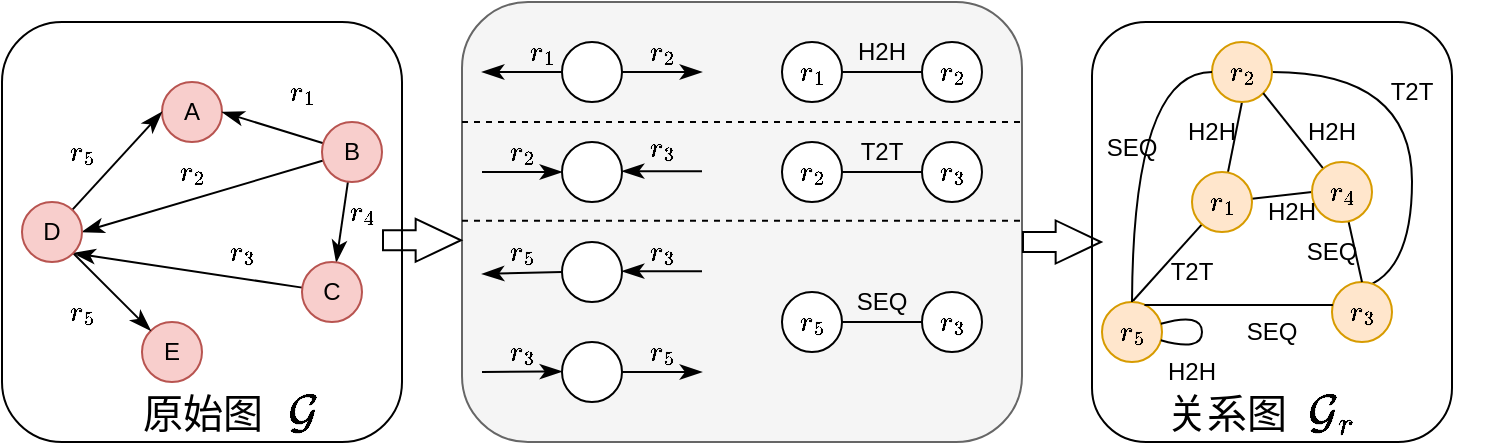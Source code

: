<mxfile version="26.2.4">
  <diagram name="第 1 页" id="AyyLHQCJ35BeyhHwehsR">
    <mxGraphModel dx="1379" dy="1456" grid="1" gridSize="10" guides="1" tooltips="1" connect="1" arrows="1" fold="1" page="0" pageScale="1" pageWidth="827" pageHeight="1169" math="1" shadow="0">
      <root>
        <mxCell id="0" />
        <mxCell id="1" parent="0" />
        <mxCell id="AXdwlv0kfo9XUWebcFwi-100" value="" style="rounded=1;whiteSpace=wrap;html=1;fontFamily=Helvetica;fontSize=12;fontColor=default;labelBackgroundColor=default;" vertex="1" parent="1">
          <mxGeometry x="435" y="-730" width="180" height="210" as="geometry" />
        </mxCell>
        <mxCell id="AXdwlv0kfo9XUWebcFwi-97" value="" style="rounded=1;whiteSpace=wrap;html=1;fontFamily=Helvetica;fontSize=12;fontColor=default;labelBackgroundColor=default;" vertex="1" parent="1">
          <mxGeometry x="-110" y="-730" width="200" height="210" as="geometry" />
        </mxCell>
        <mxCell id="AXdwlv0kfo9XUWebcFwi-90" value="" style="rounded=1;whiteSpace=wrap;html=1;fontFamily=Helvetica;fontSize=12;fontColor=#333333;labelBackgroundColor=default;fillColor=#f5f5f5;strokeColor=#666666;" vertex="1" parent="1">
          <mxGeometry x="120" y="-740" width="280" height="220" as="geometry" />
        </mxCell>
        <mxCell id="AXdwlv0kfo9XUWebcFwi-1" value="A" style="ellipse;whiteSpace=wrap;html=1;aspect=fixed;fillColor=#f8cecc;strokeColor=#b85450;" vertex="1" parent="1">
          <mxGeometry x="-30" y="-700" width="30" height="30" as="geometry" />
        </mxCell>
        <mxCell id="AXdwlv0kfo9XUWebcFwi-6" style="edgeStyle=none;curved=1;rounded=0;orthogonalLoop=1;jettySize=auto;html=1;entryX=1;entryY=0.5;entryDx=0;entryDy=0;fontSize=12;startSize=8;endSize=8;endArrow=classicThin;endFill=1;" edge="1" parent="1" source="AXdwlv0kfo9XUWebcFwi-2" target="AXdwlv0kfo9XUWebcFwi-1">
          <mxGeometry relative="1" as="geometry" />
        </mxCell>
        <mxCell id="AXdwlv0kfo9XUWebcFwi-8" style="edgeStyle=none;shape=connector;curved=1;rounded=0;orthogonalLoop=1;jettySize=auto;html=1;entryX=1;entryY=0.5;entryDx=0;entryDy=0;strokeColor=default;align=center;verticalAlign=middle;fontFamily=Helvetica;fontSize=12;fontColor=default;labelBackgroundColor=default;startSize=8;endArrow=classicThin;endFill=1;endSize=8;" edge="1" parent="1" source="AXdwlv0kfo9XUWebcFwi-2" target="AXdwlv0kfo9XUWebcFwi-5">
          <mxGeometry relative="1" as="geometry" />
        </mxCell>
        <mxCell id="AXdwlv0kfo9XUWebcFwi-10" style="edgeStyle=none;shape=connector;curved=1;rounded=0;orthogonalLoop=1;jettySize=auto;html=1;strokeColor=default;align=center;verticalAlign=middle;fontFamily=Helvetica;fontSize=12;fontColor=default;labelBackgroundColor=default;startSize=8;endArrow=classicThin;endFill=1;endSize=8;" edge="1" parent="1" source="AXdwlv0kfo9XUWebcFwi-2" target="AXdwlv0kfo9XUWebcFwi-3">
          <mxGeometry relative="1" as="geometry" />
        </mxCell>
        <mxCell id="AXdwlv0kfo9XUWebcFwi-2" value="B" style="ellipse;whiteSpace=wrap;html=1;aspect=fixed;fillColor=#f8cecc;strokeColor=#b85450;" vertex="1" parent="1">
          <mxGeometry x="50" y="-680" width="30" height="30" as="geometry" />
        </mxCell>
        <mxCell id="AXdwlv0kfo9XUWebcFwi-9" style="edgeStyle=none;shape=connector;curved=1;rounded=0;orthogonalLoop=1;jettySize=auto;html=1;entryX=1;entryY=1;entryDx=0;entryDy=0;strokeColor=default;align=center;verticalAlign=middle;fontFamily=Helvetica;fontSize=12;fontColor=default;labelBackgroundColor=default;startSize=8;endArrow=classicThin;endFill=1;endSize=8;" edge="1" parent="1" source="AXdwlv0kfo9XUWebcFwi-3" target="AXdwlv0kfo9XUWebcFwi-5">
          <mxGeometry relative="1" as="geometry" />
        </mxCell>
        <mxCell id="AXdwlv0kfo9XUWebcFwi-3" value="C" style="ellipse;whiteSpace=wrap;html=1;aspect=fixed;fillColor=#f8cecc;strokeColor=#b85450;" vertex="1" parent="1">
          <mxGeometry x="40" y="-610" width="30" height="30" as="geometry" />
        </mxCell>
        <mxCell id="AXdwlv0kfo9XUWebcFwi-4" value="E" style="ellipse;whiteSpace=wrap;html=1;aspect=fixed;fillColor=#f8cecc;strokeColor=#b85450;" vertex="1" parent="1">
          <mxGeometry x="-40" y="-580" width="30" height="30" as="geometry" />
        </mxCell>
        <mxCell id="AXdwlv0kfo9XUWebcFwi-7" style="edgeStyle=none;shape=connector;curved=1;rounded=0;orthogonalLoop=1;jettySize=auto;html=1;entryX=0;entryY=0.5;entryDx=0;entryDy=0;strokeColor=default;align=center;verticalAlign=middle;fontFamily=Helvetica;fontSize=12;fontColor=default;labelBackgroundColor=default;startSize=8;endArrow=classicThin;endFill=1;endSize=8;" edge="1" parent="1" source="AXdwlv0kfo9XUWebcFwi-5" target="AXdwlv0kfo9XUWebcFwi-1">
          <mxGeometry relative="1" as="geometry" />
        </mxCell>
        <mxCell id="AXdwlv0kfo9XUWebcFwi-11" style="edgeStyle=none;shape=connector;curved=1;rounded=0;orthogonalLoop=1;jettySize=auto;html=1;entryX=0;entryY=0;entryDx=0;entryDy=0;strokeColor=default;align=center;verticalAlign=middle;fontFamily=Helvetica;fontSize=12;fontColor=default;labelBackgroundColor=default;startSize=8;endArrow=classicThin;endFill=1;endSize=8;" edge="1" parent="1" source="AXdwlv0kfo9XUWebcFwi-5" target="AXdwlv0kfo9XUWebcFwi-4">
          <mxGeometry relative="1" as="geometry" />
        </mxCell>
        <mxCell id="AXdwlv0kfo9XUWebcFwi-5" value="D" style="ellipse;whiteSpace=wrap;html=1;aspect=fixed;fillColor=#f8cecc;strokeColor=#b85450;" vertex="1" parent="1">
          <mxGeometry x="-100" y="-640" width="30" height="30" as="geometry" />
        </mxCell>
        <mxCell id="AXdwlv0kfo9XUWebcFwi-13" value="$$r_1$$" style="text;html=1;align=center;verticalAlign=middle;whiteSpace=wrap;rounded=0;fontFamily=Helvetica;fontSize=12;fontColor=default;labelBackgroundColor=none;" vertex="1" parent="1">
          <mxGeometry x="10" y="-710" width="60" height="30" as="geometry" />
        </mxCell>
        <mxCell id="AXdwlv0kfo9XUWebcFwi-14" value="$$r_2$$" style="text;html=1;align=center;verticalAlign=middle;whiteSpace=wrap;rounded=0;fontFamily=Helvetica;fontSize=12;fontColor=default;labelBackgroundColor=none;" vertex="1" parent="1">
          <mxGeometry x="-45" y="-670" width="60" height="30" as="geometry" />
        </mxCell>
        <mxCell id="AXdwlv0kfo9XUWebcFwi-15" value="$$r_3$$" style="text;html=1;align=center;verticalAlign=middle;whiteSpace=wrap;rounded=0;fontFamily=Helvetica;fontSize=12;fontColor=default;labelBackgroundColor=none;" vertex="1" parent="1">
          <mxGeometry x="-20" y="-630" width="60" height="30" as="geometry" />
        </mxCell>
        <mxCell id="AXdwlv0kfo9XUWebcFwi-16" value="$$r_5$$" style="text;html=1;align=center;verticalAlign=middle;whiteSpace=wrap;rounded=0;fontFamily=Helvetica;fontSize=12;fontColor=default;labelBackgroundColor=none;" vertex="1" parent="1">
          <mxGeometry x="-100" y="-680" width="60" height="30" as="geometry" />
        </mxCell>
        <mxCell id="AXdwlv0kfo9XUWebcFwi-17" value="$$r_5$$" style="text;html=1;align=center;verticalAlign=middle;whiteSpace=wrap;rounded=0;fontFamily=Helvetica;fontSize=12;fontColor=default;labelBackgroundColor=none;" vertex="1" parent="1">
          <mxGeometry x="-100" y="-600" width="60" height="30" as="geometry" />
        </mxCell>
        <mxCell id="AXdwlv0kfo9XUWebcFwi-19" style="edgeStyle=none;shape=connector;curved=1;rounded=0;orthogonalLoop=1;jettySize=auto;html=1;strokeColor=default;align=center;verticalAlign=middle;fontFamily=Helvetica;fontSize=12;fontColor=default;labelBackgroundColor=default;startSize=8;endArrow=classicThin;endFill=1;endSize=8;" edge="1" parent="1" source="AXdwlv0kfo9XUWebcFwi-18">
          <mxGeometry relative="1" as="geometry">
            <mxPoint x="130" y="-705" as="targetPoint" />
          </mxGeometry>
        </mxCell>
        <mxCell id="AXdwlv0kfo9XUWebcFwi-20" style="edgeStyle=none;shape=connector;curved=1;rounded=0;orthogonalLoop=1;jettySize=auto;html=1;strokeColor=default;align=center;verticalAlign=middle;fontFamily=Helvetica;fontSize=12;fontColor=default;labelBackgroundColor=default;startSize=8;endArrow=classicThin;endFill=1;endSize=8;" edge="1" parent="1" source="AXdwlv0kfo9XUWebcFwi-18">
          <mxGeometry relative="1" as="geometry">
            <mxPoint x="240" y="-705" as="targetPoint" />
          </mxGeometry>
        </mxCell>
        <mxCell id="AXdwlv0kfo9XUWebcFwi-18" value="" style="ellipse;whiteSpace=wrap;html=1;aspect=fixed;fontFamily=Helvetica;fontSize=12;fontColor=default;labelBackgroundColor=default;" vertex="1" parent="1">
          <mxGeometry x="170" y="-720" width="30" height="30" as="geometry" />
        </mxCell>
        <mxCell id="AXdwlv0kfo9XUWebcFwi-21" value="$$r_1$$" style="text;html=1;align=center;verticalAlign=middle;whiteSpace=wrap;rounded=0;fontFamily=Helvetica;fontSize=12;fontColor=default;labelBackgroundColor=none;" vertex="1" parent="1">
          <mxGeometry x="130" y="-730" width="60" height="30" as="geometry" />
        </mxCell>
        <mxCell id="AXdwlv0kfo9XUWebcFwi-22" value="$$r_2$$" style="text;html=1;align=center;verticalAlign=middle;whiteSpace=wrap;rounded=0;fontFamily=Helvetica;fontSize=12;fontColor=default;labelBackgroundColor=none;" vertex="1" parent="1">
          <mxGeometry x="190" y="-730" width="60" height="30" as="geometry" />
        </mxCell>
        <mxCell id="AXdwlv0kfo9XUWebcFwi-24" style="edgeStyle=none;shape=connector;curved=1;rounded=0;orthogonalLoop=1;jettySize=auto;html=1;strokeColor=default;align=center;verticalAlign=middle;fontFamily=Helvetica;fontSize=12;fontColor=default;labelBackgroundColor=default;startSize=8;endArrow=classicThin;endFill=1;endSize=8;" edge="1" parent="1">
          <mxGeometry relative="1" as="geometry">
            <mxPoint x="200" y="-655.43" as="targetPoint" />
            <mxPoint x="240" y="-655.43" as="sourcePoint" />
          </mxGeometry>
        </mxCell>
        <mxCell id="AXdwlv0kfo9XUWebcFwi-25" value="" style="ellipse;whiteSpace=wrap;html=1;aspect=fixed;fontFamily=Helvetica;fontSize=12;fontColor=default;labelBackgroundColor=default;" vertex="1" parent="1">
          <mxGeometry x="170" y="-670" width="30" height="30" as="geometry" />
        </mxCell>
        <mxCell id="AXdwlv0kfo9XUWebcFwi-26" value="$$r_2$$" style="text;html=1;align=center;verticalAlign=middle;whiteSpace=wrap;rounded=0;fontFamily=Helvetica;fontSize=12;fontColor=default;labelBackgroundColor=none;" vertex="1" parent="1">
          <mxGeometry x="120" y="-680" width="60" height="30" as="geometry" />
        </mxCell>
        <mxCell id="AXdwlv0kfo9XUWebcFwi-27" value="$$r_3$$" style="text;html=1;align=center;verticalAlign=middle;whiteSpace=wrap;rounded=0;fontFamily=Helvetica;fontSize=12;fontColor=default;labelBackgroundColor=none;" vertex="1" parent="1">
          <mxGeometry x="190" y="-680" width="60" height="25" as="geometry" />
        </mxCell>
        <mxCell id="AXdwlv0kfo9XUWebcFwi-28" style="edgeStyle=none;shape=connector;curved=1;rounded=0;orthogonalLoop=1;jettySize=auto;html=1;strokeColor=default;align=center;verticalAlign=middle;fontFamily=Helvetica;fontSize=12;fontColor=default;labelBackgroundColor=default;startSize=8;endArrow=classicThin;endFill=1;endSize=8;entryX=0;entryY=0.5;entryDx=0;entryDy=0;" edge="1" parent="1" target="AXdwlv0kfo9XUWebcFwi-25">
          <mxGeometry relative="1" as="geometry">
            <mxPoint x="80" y="-620" as="targetPoint" />
            <mxPoint x="130" y="-655" as="sourcePoint" />
          </mxGeometry>
        </mxCell>
        <mxCell id="AXdwlv0kfo9XUWebcFwi-29" style="edgeStyle=none;shape=connector;curved=1;rounded=0;orthogonalLoop=1;jettySize=auto;html=1;strokeColor=default;align=center;verticalAlign=middle;fontFamily=Helvetica;fontSize=12;fontColor=default;labelBackgroundColor=default;startSize=8;endArrow=classicThin;endFill=1;endSize=8;" edge="1" parent="1">
          <mxGeometry relative="1" as="geometry">
            <mxPoint x="200" y="-605.43" as="targetPoint" />
            <mxPoint x="240" y="-605.43" as="sourcePoint" />
          </mxGeometry>
        </mxCell>
        <mxCell id="AXdwlv0kfo9XUWebcFwi-30" value="" style="ellipse;whiteSpace=wrap;html=1;aspect=fixed;fontFamily=Helvetica;fontSize=12;fontColor=default;labelBackgroundColor=default;" vertex="1" parent="1">
          <mxGeometry x="170" y="-620" width="30" height="30" as="geometry" />
        </mxCell>
        <mxCell id="AXdwlv0kfo9XUWebcFwi-31" value="$$r_5$$" style="text;html=1;align=center;verticalAlign=middle;whiteSpace=wrap;rounded=0;fontFamily=Helvetica;fontSize=12;fontColor=default;labelBackgroundColor=none;" vertex="1" parent="1">
          <mxGeometry x="120" y="-630" width="60" height="30" as="geometry" />
        </mxCell>
        <mxCell id="AXdwlv0kfo9XUWebcFwi-32" value="$$r_3$$" style="text;html=1;align=center;verticalAlign=middle;whiteSpace=wrap;rounded=0;fontFamily=Helvetica;fontSize=12;fontColor=default;labelBackgroundColor=none;" vertex="1" parent="1">
          <mxGeometry x="190" y="-630" width="60" height="30" as="geometry" />
        </mxCell>
        <mxCell id="AXdwlv0kfo9XUWebcFwi-33" style="edgeStyle=none;shape=connector;curved=1;rounded=0;orthogonalLoop=1;jettySize=auto;html=1;strokeColor=default;align=center;verticalAlign=middle;fontFamily=Helvetica;fontSize=12;fontColor=default;labelBackgroundColor=default;startSize=8;endArrow=classicThin;endFill=1;endSize=8;exitX=0;exitY=0.5;exitDx=0;exitDy=0;" edge="1" parent="1" source="AXdwlv0kfo9XUWebcFwi-30">
          <mxGeometry relative="1" as="geometry">
            <mxPoint x="130" y="-604" as="targetPoint" />
            <mxPoint x="180" y="-580" as="sourcePoint" />
          </mxGeometry>
        </mxCell>
        <mxCell id="AXdwlv0kfo9XUWebcFwi-34" style="edgeStyle=none;shape=connector;curved=1;rounded=0;orthogonalLoop=1;jettySize=auto;html=1;strokeColor=default;align=center;verticalAlign=middle;fontFamily=Helvetica;fontSize=12;fontColor=default;labelBackgroundColor=default;startSize=8;endArrow=classicThin;endFill=1;endSize=8;exitX=1;exitY=0.5;exitDx=0;exitDy=0;" edge="1" parent="1" source="AXdwlv0kfo9XUWebcFwi-35">
          <mxGeometry relative="1" as="geometry">
            <mxPoint x="240" y="-555" as="targetPoint" />
            <mxPoint x="300" y="-555.43" as="sourcePoint" />
          </mxGeometry>
        </mxCell>
        <mxCell id="AXdwlv0kfo9XUWebcFwi-35" value="" style="ellipse;whiteSpace=wrap;html=1;aspect=fixed;fontFamily=Helvetica;fontSize=12;fontColor=default;labelBackgroundColor=default;" vertex="1" parent="1">
          <mxGeometry x="170" y="-570" width="30" height="30" as="geometry" />
        </mxCell>
        <mxCell id="AXdwlv0kfo9XUWebcFwi-36" value="$$r_3$$" style="text;html=1;align=center;verticalAlign=middle;whiteSpace=wrap;rounded=0;fontFamily=Helvetica;fontSize=12;fontColor=default;labelBackgroundColor=none;" vertex="1" parent="1">
          <mxGeometry x="120" y="-580" width="60" height="30" as="geometry" />
        </mxCell>
        <mxCell id="AXdwlv0kfo9XUWebcFwi-37" value="$$r_5$$" style="text;html=1;align=center;verticalAlign=middle;whiteSpace=wrap;rounded=0;fontFamily=Helvetica;fontSize=12;fontColor=default;labelBackgroundColor=none;" vertex="1" parent="1">
          <mxGeometry x="190" y="-580" width="60" height="30" as="geometry" />
        </mxCell>
        <mxCell id="AXdwlv0kfo9XUWebcFwi-38" style="edgeStyle=none;shape=connector;curved=1;rounded=0;orthogonalLoop=1;jettySize=auto;html=1;strokeColor=default;align=center;verticalAlign=middle;fontFamily=Helvetica;fontSize=12;fontColor=default;labelBackgroundColor=default;startSize=8;endArrow=classicThin;endFill=1;endSize=8;entryX=0.042;entryY=0.862;entryDx=0;entryDy=0;entryPerimeter=0;" edge="1" parent="1">
          <mxGeometry relative="1" as="geometry">
            <mxPoint x="170.0" y="-555.24" as="targetPoint" />
            <mxPoint x="130" y="-555" as="sourcePoint" />
          </mxGeometry>
        </mxCell>
        <mxCell id="AXdwlv0kfo9XUWebcFwi-39" value="$$r_4$$" style="text;html=1;align=center;verticalAlign=middle;whiteSpace=wrap;rounded=0;fontFamily=Helvetica;fontSize=12;fontColor=default;labelBackgroundColor=none;" vertex="1" parent="1">
          <mxGeometry x="40" y="-650" width="60" height="30" as="geometry" />
        </mxCell>
        <mxCell id="AXdwlv0kfo9XUWebcFwi-50" style="edgeStyle=none;shape=connector;curved=1;rounded=0;orthogonalLoop=1;jettySize=auto;html=1;entryX=0;entryY=0.5;entryDx=0;entryDy=0;strokeColor=default;align=center;verticalAlign=middle;fontFamily=Helvetica;fontSize=12;fontColor=default;labelBackgroundColor=default;startSize=8;endArrow=none;endFill=1;endSize=8;startFill=0;" edge="1" parent="1" source="AXdwlv0kfo9XUWebcFwi-41" target="AXdwlv0kfo9XUWebcFwi-43">
          <mxGeometry relative="1" as="geometry" />
        </mxCell>
        <mxCell id="AXdwlv0kfo9XUWebcFwi-41" value="&lt;span&gt;$$r_1$$&lt;/span&gt;" style="ellipse;whiteSpace=wrap;html=1;aspect=fixed;fontFamily=Helvetica;fontSize=12;fontColor=default;labelBackgroundColor=none;" vertex="1" parent="1">
          <mxGeometry x="280" y="-720" width="30" height="30" as="geometry" />
        </mxCell>
        <mxCell id="AXdwlv0kfo9XUWebcFwi-43" value="&lt;span&gt;$$r_2$$&lt;/span&gt;" style="ellipse;whiteSpace=wrap;html=1;aspect=fixed;fontFamily=Helvetica;fontSize=12;fontColor=default;labelBackgroundColor=none;" vertex="1" parent="1">
          <mxGeometry x="350" y="-720" width="30" height="30" as="geometry" />
        </mxCell>
        <mxCell id="AXdwlv0kfo9XUWebcFwi-51" style="edgeStyle=none;shape=connector;curved=1;rounded=0;orthogonalLoop=1;jettySize=auto;html=1;entryX=0;entryY=0.5;entryDx=0;entryDy=0;strokeColor=default;align=center;verticalAlign=middle;fontFamily=Helvetica;fontSize=12;fontColor=default;labelBackgroundColor=default;startSize=8;endArrow=none;endFill=1;endSize=8;startFill=0;" edge="1" parent="1" source="AXdwlv0kfo9XUWebcFwi-44" target="AXdwlv0kfo9XUWebcFwi-45">
          <mxGeometry relative="1" as="geometry" />
        </mxCell>
        <mxCell id="AXdwlv0kfo9XUWebcFwi-44" value="&lt;span&gt;$$r_2$$&lt;/span&gt;" style="ellipse;whiteSpace=wrap;html=1;aspect=fixed;fontFamily=Helvetica;fontSize=12;fontColor=default;labelBackgroundColor=none;" vertex="1" parent="1">
          <mxGeometry x="280" y="-670" width="30" height="30" as="geometry" />
        </mxCell>
        <mxCell id="AXdwlv0kfo9XUWebcFwi-45" value="&lt;span&gt;$$r_3$$&lt;/span&gt;" style="ellipse;whiteSpace=wrap;html=1;aspect=fixed;fontFamily=Helvetica;fontSize=12;fontColor=default;labelBackgroundColor=none;" vertex="1" parent="1">
          <mxGeometry x="350" y="-670" width="30" height="30" as="geometry" />
        </mxCell>
        <mxCell id="AXdwlv0kfo9XUWebcFwi-52" style="edgeStyle=none;shape=connector;curved=1;rounded=0;orthogonalLoop=1;jettySize=auto;html=1;strokeColor=default;align=center;verticalAlign=middle;fontFamily=Helvetica;fontSize=12;fontColor=default;labelBackgroundColor=default;startSize=8;endArrow=none;endFill=1;endSize=8;startFill=0;" edge="1" parent="1" source="AXdwlv0kfo9XUWebcFwi-46" target="AXdwlv0kfo9XUWebcFwi-47">
          <mxGeometry relative="1" as="geometry" />
        </mxCell>
        <mxCell id="AXdwlv0kfo9XUWebcFwi-46" value="&lt;span&gt;$$r_5$$&lt;/span&gt;" style="ellipse;whiteSpace=wrap;html=1;aspect=fixed;fontFamily=Helvetica;fontSize=12;fontColor=default;labelBackgroundColor=none;" vertex="1" parent="1">
          <mxGeometry x="280" y="-595" width="30" height="30" as="geometry" />
        </mxCell>
        <mxCell id="AXdwlv0kfo9XUWebcFwi-47" value="&lt;span&gt;$$r_3$$&lt;/span&gt;" style="ellipse;whiteSpace=wrap;html=1;aspect=fixed;fontFamily=Helvetica;fontSize=12;fontColor=default;labelBackgroundColor=none;" vertex="1" parent="1">
          <mxGeometry x="350" y="-595" width="30" height="30" as="geometry" />
        </mxCell>
        <mxCell id="AXdwlv0kfo9XUWebcFwi-54" value="H2H" style="text;html=1;align=center;verticalAlign=middle;whiteSpace=wrap;rounded=0;fontFamily=Helvetica;fontSize=12;fontColor=default;labelBackgroundColor=none;" vertex="1" parent="1">
          <mxGeometry x="300" y="-730" width="60" height="30" as="geometry" />
        </mxCell>
        <mxCell id="AXdwlv0kfo9XUWebcFwi-55" value="T2T" style="text;html=1;align=center;verticalAlign=middle;whiteSpace=wrap;rounded=0;fontFamily=Helvetica;fontSize=12;fontColor=default;labelBackgroundColor=none;" vertex="1" parent="1">
          <mxGeometry x="300" y="-680" width="60" height="30" as="geometry" />
        </mxCell>
        <mxCell id="AXdwlv0kfo9XUWebcFwi-56" value="SEQ" style="text;html=1;align=center;verticalAlign=middle;whiteSpace=wrap;rounded=0;fontFamily=Helvetica;fontSize=12;fontColor=default;labelBackgroundColor=none;" vertex="1" parent="1">
          <mxGeometry x="300" y="-605" width="60" height="30" as="geometry" />
        </mxCell>
        <mxCell id="AXdwlv0kfo9XUWebcFwi-83" style="shape=connector;rounded=0;orthogonalLoop=1;jettySize=auto;html=1;strokeColor=default;align=center;verticalAlign=middle;fontFamily=Helvetica;fontSize=12;fontColor=default;labelBackgroundColor=default;startFill=0;startSize=8;endArrow=none;endFill=1;endSize=8;" edge="1" parent="1" source="AXdwlv0kfo9XUWebcFwi-58">
          <mxGeometry relative="1" as="geometry">
            <mxPoint x="455" y="-590" as="targetPoint" />
          </mxGeometry>
        </mxCell>
        <mxCell id="AXdwlv0kfo9XUWebcFwi-84" style="shape=connector;rounded=0;orthogonalLoop=1;jettySize=auto;html=1;entryX=0.5;entryY=1;entryDx=0;entryDy=0;strokeColor=default;align=center;verticalAlign=middle;fontFamily=Helvetica;fontSize=12;fontColor=default;labelBackgroundColor=default;startFill=0;startSize=8;endArrow=none;endFill=1;endSize=8;" edge="1" parent="1" source="AXdwlv0kfo9XUWebcFwi-58" target="AXdwlv0kfo9XUWebcFwi-59">
          <mxGeometry relative="1" as="geometry" />
        </mxCell>
        <mxCell id="AXdwlv0kfo9XUWebcFwi-85" style="shape=connector;rounded=0;orthogonalLoop=1;jettySize=auto;html=1;entryX=0;entryY=0.5;entryDx=0;entryDy=0;strokeColor=default;align=center;verticalAlign=middle;fontFamily=Helvetica;fontSize=12;fontColor=default;labelBackgroundColor=default;startFill=0;startSize=8;endArrow=none;endFill=1;endSize=8;" edge="1" parent="1" source="AXdwlv0kfo9XUWebcFwi-58" target="AXdwlv0kfo9XUWebcFwi-62">
          <mxGeometry relative="1" as="geometry" />
        </mxCell>
        <mxCell id="AXdwlv0kfo9XUWebcFwi-58" value="&lt;span&gt;$$r_1$$&lt;/span&gt;" style="ellipse;whiteSpace=wrap;html=1;aspect=fixed;fontFamily=Helvetica;fontSize=12;labelBackgroundColor=none;fillColor=#ffe6cc;strokeColor=#d79b00;" vertex="1" parent="1">
          <mxGeometry x="485" y="-655" width="30" height="30" as="geometry" />
        </mxCell>
        <mxCell id="AXdwlv0kfo9XUWebcFwi-67" style="edgeStyle=orthogonalEdgeStyle;shape=connector;curved=1;rounded=0;orthogonalLoop=1;jettySize=auto;html=1;entryX=0;entryY=0;entryDx=0;entryDy=0;strokeColor=default;align=center;verticalAlign=middle;fontFamily=Helvetica;fontSize=12;fontColor=default;labelBackgroundColor=default;startFill=0;startSize=8;endArrow=none;endFill=1;endSize=8;" edge="1" parent="1" source="AXdwlv0kfo9XUWebcFwi-59" target="AXdwlv0kfo9XUWebcFwi-60">
          <mxGeometry relative="1" as="geometry">
            <Array as="points">
              <mxPoint x="595" y="-705" />
              <mxPoint x="595" y="-596" />
            </Array>
          </mxGeometry>
        </mxCell>
        <mxCell id="AXdwlv0kfo9XUWebcFwi-59" value="&lt;span&gt;$$r_2$$&lt;/span&gt;" style="ellipse;whiteSpace=wrap;html=1;aspect=fixed;fontFamily=Helvetica;fontSize=12;labelBackgroundColor=none;fillColor=#ffe6cc;strokeColor=#d79b00;" vertex="1" parent="1">
          <mxGeometry x="495" y="-720" width="30" height="30" as="geometry" />
        </mxCell>
        <mxCell id="AXdwlv0kfo9XUWebcFwi-60" value="&lt;span&gt;$$r_3$$&lt;/span&gt;" style="ellipse;whiteSpace=wrap;html=1;aspect=fixed;fontFamily=Helvetica;fontSize=12;labelBackgroundColor=none;fillColor=#ffe6cc;strokeColor=#d79b00;" vertex="1" parent="1">
          <mxGeometry x="555" y="-600" width="30" height="30" as="geometry" />
        </mxCell>
        <mxCell id="AXdwlv0kfo9XUWebcFwi-73" style="edgeStyle=orthogonalEdgeStyle;shape=connector;curved=1;rounded=0;orthogonalLoop=1;jettySize=auto;html=1;strokeColor=default;align=center;verticalAlign=middle;fontFamily=Helvetica;fontSize=12;fontColor=default;labelBackgroundColor=default;startFill=0;startSize=8;endArrow=none;endFill=1;endSize=8;entryX=0.5;entryY=1;entryDx=0;entryDy=0;exitX=1;exitY=0.5;exitDx=0;exitDy=0;" edge="1" parent="1" source="AXdwlv0kfo9XUWebcFwi-61" target="AXdwlv0kfo9XUWebcFwi-61">
          <mxGeometry relative="1" as="geometry">
            <mxPoint x="515" y="-530" as="targetPoint" />
          </mxGeometry>
        </mxCell>
        <mxCell id="AXdwlv0kfo9XUWebcFwi-61" value="&lt;span&gt;$$r_5$$&lt;/span&gt;" style="ellipse;whiteSpace=wrap;html=1;aspect=fixed;fontFamily=Helvetica;fontSize=12;labelBackgroundColor=none;fillColor=#ffe6cc;strokeColor=#d79b00;" vertex="1" parent="1">
          <mxGeometry x="440" y="-590" width="30" height="30" as="geometry" />
        </mxCell>
        <mxCell id="AXdwlv0kfo9XUWebcFwi-86" style="edgeStyle=none;shape=connector;rounded=0;orthogonalLoop=1;jettySize=auto;html=1;entryX=1;entryY=1;entryDx=0;entryDy=0;strokeColor=default;align=center;verticalAlign=middle;fontFamily=Helvetica;fontSize=12;fontColor=default;labelBackgroundColor=default;startFill=0;startSize=8;endArrow=none;endFill=1;endSize=8;" edge="1" parent="1" source="AXdwlv0kfo9XUWebcFwi-62" target="AXdwlv0kfo9XUWebcFwi-59">
          <mxGeometry relative="1" as="geometry" />
        </mxCell>
        <mxCell id="AXdwlv0kfo9XUWebcFwi-87" style="edgeStyle=none;shape=connector;rounded=0;orthogonalLoop=1;jettySize=auto;html=1;entryX=0.5;entryY=0;entryDx=0;entryDy=0;strokeColor=default;align=center;verticalAlign=middle;fontFamily=Helvetica;fontSize=12;fontColor=default;labelBackgroundColor=default;startFill=0;startSize=8;endArrow=none;endFill=1;endSize=8;" edge="1" parent="1" source="AXdwlv0kfo9XUWebcFwi-62" target="AXdwlv0kfo9XUWebcFwi-60">
          <mxGeometry relative="1" as="geometry" />
        </mxCell>
        <mxCell id="AXdwlv0kfo9XUWebcFwi-62" value="&lt;span&gt;$$r_4$$&lt;/span&gt;" style="ellipse;whiteSpace=wrap;html=1;aspect=fixed;fontFamily=Helvetica;fontSize=12;labelBackgroundColor=none;fillColor=#ffe6cc;strokeColor=#d79b00;" vertex="1" parent="1">
          <mxGeometry x="545" y="-660" width="30" height="30" as="geometry" />
        </mxCell>
        <mxCell id="AXdwlv0kfo9XUWebcFwi-66" value="SEQ" style="text;html=1;align=center;verticalAlign=middle;whiteSpace=wrap;rounded=0;fontFamily=Helvetica;fontSize=12;fontColor=default;labelBackgroundColor=none;" vertex="1" parent="1">
          <mxGeometry x="525" y="-630" width="60" height="30" as="geometry" />
        </mxCell>
        <mxCell id="AXdwlv0kfo9XUWebcFwi-68" value="T2T" style="text;html=1;align=center;verticalAlign=middle;whiteSpace=wrap;rounded=0;fontFamily=Helvetica;fontSize=12;fontColor=default;labelBackgroundColor=none;" vertex="1" parent="1">
          <mxGeometry x="455" y="-620" width="60" height="30" as="geometry" />
        </mxCell>
        <mxCell id="AXdwlv0kfo9XUWebcFwi-70" value="SEQ" style="text;html=1;align=center;verticalAlign=middle;whiteSpace=wrap;rounded=0;fontFamily=Helvetica;fontSize=12;fontColor=default;labelBackgroundColor=none;" vertex="1" parent="1">
          <mxGeometry x="495" y="-590" width="60" height="30" as="geometry" />
        </mxCell>
        <mxCell id="AXdwlv0kfo9XUWebcFwi-71" style="edgeStyle=orthogonalEdgeStyle;shape=connector;curved=1;rounded=0;orthogonalLoop=1;jettySize=auto;html=1;strokeColor=default;align=center;verticalAlign=middle;fontFamily=Helvetica;fontSize=12;fontColor=default;labelBackgroundColor=default;startFill=0;startSize=8;endArrow=none;endFill=1;endSize=8;" edge="1" parent="1" source="AXdwlv0kfo9XUWebcFwi-59">
          <mxGeometry relative="1" as="geometry">
            <mxPoint x="455" y="-590" as="targetPoint" />
          </mxGeometry>
        </mxCell>
        <mxCell id="AXdwlv0kfo9XUWebcFwi-72" value="SEQ" style="text;html=1;align=center;verticalAlign=middle;whiteSpace=wrap;rounded=0;fontFamily=Helvetica;fontSize=12;fontColor=default;labelBackgroundColor=none;" vertex="1" parent="1">
          <mxGeometry x="425" y="-682.5" width="60" height="30" as="geometry" />
        </mxCell>
        <mxCell id="AXdwlv0kfo9XUWebcFwi-74" style="edgeStyle=none;shape=connector;curved=1;rounded=0;orthogonalLoop=1;jettySize=auto;html=1;strokeColor=default;align=center;verticalAlign=middle;fontFamily=Helvetica;fontSize=12;fontColor=default;labelBackgroundColor=default;startFill=0;startSize=8;endArrow=none;endFill=1;endSize=8;" edge="1" parent="1" source="AXdwlv0kfo9XUWebcFwi-61" target="AXdwlv0kfo9XUWebcFwi-61">
          <mxGeometry relative="1" as="geometry" />
        </mxCell>
        <mxCell id="AXdwlv0kfo9XUWebcFwi-75" value="H2H" style="text;html=1;align=center;verticalAlign=middle;whiteSpace=wrap;rounded=0;fontFamily=Helvetica;fontSize=12;fontColor=default;labelBackgroundColor=none;" vertex="1" parent="1">
          <mxGeometry x="455" y="-570" width="60" height="30" as="geometry" />
        </mxCell>
        <mxCell id="AXdwlv0kfo9XUWebcFwi-76" style="edgeStyle=orthogonalEdgeStyle;shape=connector;curved=1;rounded=0;orthogonalLoop=1;jettySize=auto;html=1;entryX=0.707;entryY=0.048;entryDx=0;entryDy=0;entryPerimeter=0;strokeColor=default;align=center;verticalAlign=middle;fontFamily=Helvetica;fontSize=12;fontColor=default;labelBackgroundColor=default;startFill=0;startSize=8;endArrow=none;endFill=1;endSize=8;" edge="1" parent="1" source="AXdwlv0kfo9XUWebcFwi-60" target="AXdwlv0kfo9XUWebcFwi-61">
          <mxGeometry relative="1" as="geometry">
            <Array as="points">
              <mxPoint x="585" y="-589" />
            </Array>
          </mxGeometry>
        </mxCell>
        <mxCell id="AXdwlv0kfo9XUWebcFwi-78" value="H2H" style="text;html=1;align=center;verticalAlign=middle;whiteSpace=wrap;rounded=0;fontFamily=Helvetica;fontSize=12;fontColor=default;labelBackgroundColor=none;" vertex="1" parent="1">
          <mxGeometry x="465" y="-690" width="60" height="30" as="geometry" />
        </mxCell>
        <mxCell id="AXdwlv0kfo9XUWebcFwi-80" value="T2T" style="text;html=1;align=center;verticalAlign=middle;whiteSpace=wrap;rounded=0;fontFamily=Helvetica;fontSize=12;fontColor=default;labelBackgroundColor=none;" vertex="1" parent="1">
          <mxGeometry x="565" y="-710" width="60" height="30" as="geometry" />
        </mxCell>
        <mxCell id="AXdwlv0kfo9XUWebcFwi-88" value="H2H" style="text;html=1;align=center;verticalAlign=middle;whiteSpace=wrap;rounded=0;fontFamily=Helvetica;fontSize=12;fontColor=default;labelBackgroundColor=none;" vertex="1" parent="1">
          <mxGeometry x="525" y="-690" width="60" height="30" as="geometry" />
        </mxCell>
        <mxCell id="AXdwlv0kfo9XUWebcFwi-89" value="H2H" style="text;html=1;align=center;verticalAlign=middle;whiteSpace=wrap;rounded=0;fontFamily=Helvetica;fontSize=12;fontColor=default;labelBackgroundColor=none;" vertex="1" parent="1">
          <mxGeometry x="505" y="-650" width="60" height="30" as="geometry" />
        </mxCell>
        <mxCell id="AXdwlv0kfo9XUWebcFwi-93" value="" style="shape=flexArrow;endArrow=classic;html=1;rounded=0;strokeColor=default;align=center;verticalAlign=middle;fontFamily=Helvetica;fontSize=12;fontColor=default;labelBackgroundColor=default;startSize=8;endSize=7.225;endWidth=10.526;" edge="1" parent="1">
          <mxGeometry width="50" height="50" relative="1" as="geometry">
            <mxPoint x="80" y="-620.87" as="sourcePoint" />
            <mxPoint x="120" y="-620.87" as="targetPoint" />
          </mxGeometry>
        </mxCell>
        <mxCell id="AXdwlv0kfo9XUWebcFwi-94" value="" style="shape=flexArrow;endArrow=classic;html=1;rounded=0;strokeColor=default;align=center;verticalAlign=middle;fontFamily=Helvetica;fontSize=12;fontColor=default;labelBackgroundColor=default;startSize=8;endSize=7.225;endWidth=10.526;" edge="1" parent="1">
          <mxGeometry width="50" height="50" relative="1" as="geometry">
            <mxPoint x="400" y="-620" as="sourcePoint" />
            <mxPoint x="440" y="-620" as="targetPoint" />
          </mxGeometry>
        </mxCell>
        <mxCell id="AXdwlv0kfo9XUWebcFwi-95" value="" style="endArrow=none;dashed=1;html=1;rounded=0;strokeColor=default;align=center;verticalAlign=middle;fontFamily=Helvetica;fontSize=12;fontColor=default;labelBackgroundColor=default;startSize=8;endSize=8;exitX=0;exitY=0;exitDx=0;exitDy=0;" edge="1" parent="1" source="AXdwlv0kfo9XUWebcFwi-26">
          <mxGeometry width="50" height="50" relative="1" as="geometry">
            <mxPoint x="100" y="-705" as="sourcePoint" />
            <mxPoint x="400" y="-680" as="targetPoint" />
          </mxGeometry>
        </mxCell>
        <mxCell id="AXdwlv0kfo9XUWebcFwi-96" value="" style="endArrow=none;dashed=1;html=1;rounded=0;strokeColor=default;align=center;verticalAlign=middle;fontFamily=Helvetica;fontSize=12;fontColor=default;labelBackgroundColor=default;startSize=8;endSize=8;exitX=0;exitY=0;exitDx=0;exitDy=0;" edge="1" parent="1">
          <mxGeometry width="50" height="50" relative="1" as="geometry">
            <mxPoint x="120" y="-630.61" as="sourcePoint" />
            <mxPoint x="400" y="-630.61" as="targetPoint" />
          </mxGeometry>
        </mxCell>
        <mxCell id="AXdwlv0kfo9XUWebcFwi-98" value="&lt;font style=&quot;font-size: 20px;&quot;&gt;原始图&lt;/font&gt;" style="text;html=1;align=center;verticalAlign=middle;whiteSpace=wrap;rounded=0;fontFamily=Helvetica;fontSize=12;fontColor=default;labelBackgroundColor=none;" vertex="1" parent="1">
          <mxGeometry x="-52.5" y="-550" width="85" height="30" as="geometry" />
        </mxCell>
        <mxCell id="AXdwlv0kfo9XUWebcFwi-99" value="&lt;span&gt;$$\mathcal{G}$$&lt;/span&gt;" style="text;html=1;align=center;verticalAlign=middle;whiteSpace=wrap;rounded=0;fontFamily=Helvetica;fontSize=20;fontColor=default;labelBackgroundColor=none;" vertex="1" parent="1">
          <mxGeometry x="10" y="-550" width="60" height="30" as="geometry" />
        </mxCell>
        <mxCell id="AXdwlv0kfo9XUWebcFwi-103" value="&lt;font style=&quot;font-size: 20px;&quot;&gt;关系图&lt;/font&gt;" style="text;html=1;align=center;verticalAlign=middle;whiteSpace=wrap;rounded=0;fontFamily=Helvetica;fontSize=12;fontColor=default;labelBackgroundColor=none;" vertex="1" parent="1">
          <mxGeometry x="460" y="-550" width="85" height="30" as="geometry" />
        </mxCell>
        <mxCell id="AXdwlv0kfo9XUWebcFwi-104" value="&lt;span&gt;$$\mathcal{G}_r$$&lt;/span&gt;" style="text;html=1;align=center;verticalAlign=middle;whiteSpace=wrap;rounded=0;fontFamily=Helvetica;fontSize=20;fontColor=default;labelBackgroundColor=none;" vertex="1" parent="1">
          <mxGeometry x="525" y="-550" width="60" height="30" as="geometry" />
        </mxCell>
      </root>
    </mxGraphModel>
  </diagram>
</mxfile>
